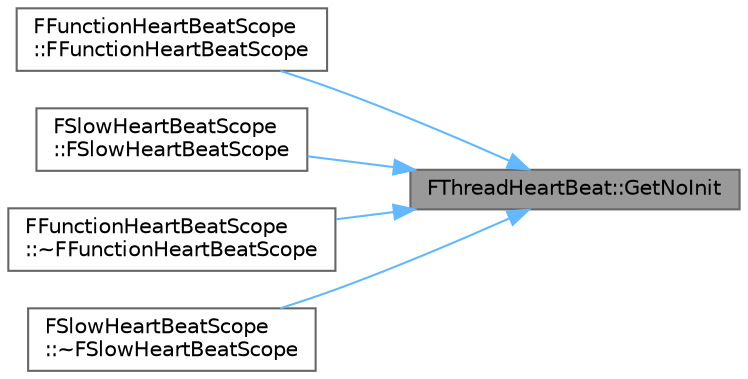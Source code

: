 digraph "FThreadHeartBeat::GetNoInit"
{
 // INTERACTIVE_SVG=YES
 // LATEX_PDF_SIZE
  bgcolor="transparent";
  edge [fontname=Helvetica,fontsize=10,labelfontname=Helvetica,labelfontsize=10];
  node [fontname=Helvetica,fontsize=10,shape=box,height=0.2,width=0.4];
  rankdir="RL";
  Node1 [id="Node000001",label="FThreadHeartBeat::GetNoInit",height=0.2,width=0.4,color="gray40", fillcolor="grey60", style="filled", fontcolor="black",tooltip=" "];
  Node1 -> Node2 [id="edge1_Node000001_Node000002",dir="back",color="steelblue1",style="solid",tooltip=" "];
  Node2 [id="Node000002",label="FFunctionHeartBeatScope\l::FFunctionHeartBeatScope",height=0.2,width=0.4,color="grey40", fillcolor="white", style="filled",URL="$d0/deb/structFFunctionHeartBeatScope.html#ac5d4d40610b558bc12c06bb76fe564fb",tooltip=" "];
  Node1 -> Node3 [id="edge2_Node000001_Node000003",dir="back",color="steelblue1",style="solid",tooltip=" "];
  Node3 [id="Node000003",label="FSlowHeartBeatScope\l::FSlowHeartBeatScope",height=0.2,width=0.4,color="grey40", fillcolor="white", style="filled",URL="$d7/d00/structFSlowHeartBeatScope.html#a8a8cca21b965a6530ce63da5f6449491",tooltip=" "];
  Node1 -> Node4 [id="edge3_Node000001_Node000004",dir="back",color="steelblue1",style="solid",tooltip=" "];
  Node4 [id="Node000004",label="FFunctionHeartBeatScope\l::~FFunctionHeartBeatScope",height=0.2,width=0.4,color="grey40", fillcolor="white", style="filled",URL="$d0/deb/structFFunctionHeartBeatScope.html#a79c5c24d442980319412888bf892015d",tooltip=" "];
  Node1 -> Node5 [id="edge4_Node000001_Node000005",dir="back",color="steelblue1",style="solid",tooltip=" "];
  Node5 [id="Node000005",label="FSlowHeartBeatScope\l::~FSlowHeartBeatScope",height=0.2,width=0.4,color="grey40", fillcolor="white", style="filled",URL="$d7/d00/structFSlowHeartBeatScope.html#a134bd96ed0eb07de0baad5cc99521b13",tooltip=" "];
}
